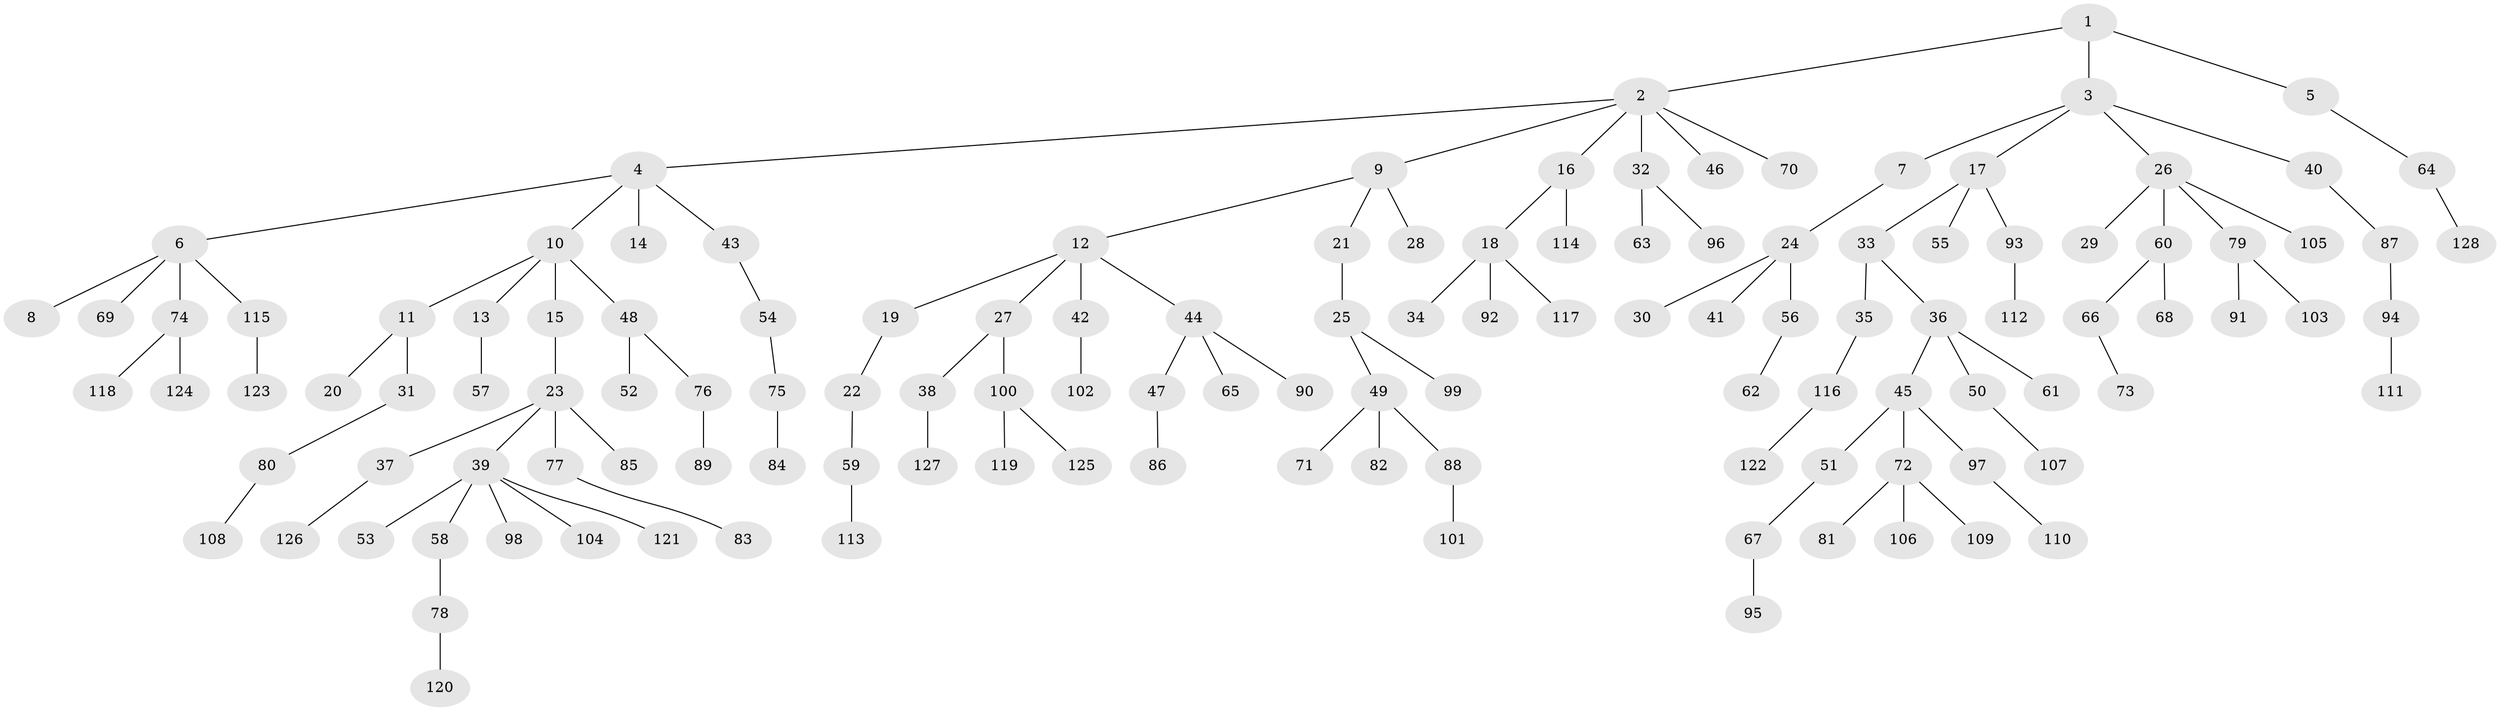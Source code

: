 // Generated by graph-tools (version 1.1) at 2025/02/03/09/25 03:02:30]
// undirected, 128 vertices, 127 edges
graph export_dot {
graph [start="1"]
  node [color=gray90,style=filled];
  1;
  2;
  3;
  4;
  5;
  6;
  7;
  8;
  9;
  10;
  11;
  12;
  13;
  14;
  15;
  16;
  17;
  18;
  19;
  20;
  21;
  22;
  23;
  24;
  25;
  26;
  27;
  28;
  29;
  30;
  31;
  32;
  33;
  34;
  35;
  36;
  37;
  38;
  39;
  40;
  41;
  42;
  43;
  44;
  45;
  46;
  47;
  48;
  49;
  50;
  51;
  52;
  53;
  54;
  55;
  56;
  57;
  58;
  59;
  60;
  61;
  62;
  63;
  64;
  65;
  66;
  67;
  68;
  69;
  70;
  71;
  72;
  73;
  74;
  75;
  76;
  77;
  78;
  79;
  80;
  81;
  82;
  83;
  84;
  85;
  86;
  87;
  88;
  89;
  90;
  91;
  92;
  93;
  94;
  95;
  96;
  97;
  98;
  99;
  100;
  101;
  102;
  103;
  104;
  105;
  106;
  107;
  108;
  109;
  110;
  111;
  112;
  113;
  114;
  115;
  116;
  117;
  118;
  119;
  120;
  121;
  122;
  123;
  124;
  125;
  126;
  127;
  128;
  1 -- 2;
  1 -- 3;
  1 -- 5;
  2 -- 4;
  2 -- 9;
  2 -- 16;
  2 -- 32;
  2 -- 46;
  2 -- 70;
  3 -- 7;
  3 -- 17;
  3 -- 26;
  3 -- 40;
  4 -- 6;
  4 -- 10;
  4 -- 14;
  4 -- 43;
  5 -- 64;
  6 -- 8;
  6 -- 69;
  6 -- 74;
  6 -- 115;
  7 -- 24;
  9 -- 12;
  9 -- 21;
  9 -- 28;
  10 -- 11;
  10 -- 13;
  10 -- 15;
  10 -- 48;
  11 -- 20;
  11 -- 31;
  12 -- 19;
  12 -- 27;
  12 -- 42;
  12 -- 44;
  13 -- 57;
  15 -- 23;
  16 -- 18;
  16 -- 114;
  17 -- 33;
  17 -- 55;
  17 -- 93;
  18 -- 34;
  18 -- 92;
  18 -- 117;
  19 -- 22;
  21 -- 25;
  22 -- 59;
  23 -- 37;
  23 -- 39;
  23 -- 77;
  23 -- 85;
  24 -- 30;
  24 -- 41;
  24 -- 56;
  25 -- 49;
  25 -- 99;
  26 -- 29;
  26 -- 60;
  26 -- 79;
  26 -- 105;
  27 -- 38;
  27 -- 100;
  31 -- 80;
  32 -- 63;
  32 -- 96;
  33 -- 35;
  33 -- 36;
  35 -- 116;
  36 -- 45;
  36 -- 50;
  36 -- 61;
  37 -- 126;
  38 -- 127;
  39 -- 53;
  39 -- 58;
  39 -- 98;
  39 -- 104;
  39 -- 121;
  40 -- 87;
  42 -- 102;
  43 -- 54;
  44 -- 47;
  44 -- 65;
  44 -- 90;
  45 -- 51;
  45 -- 72;
  45 -- 97;
  47 -- 86;
  48 -- 52;
  48 -- 76;
  49 -- 71;
  49 -- 82;
  49 -- 88;
  50 -- 107;
  51 -- 67;
  54 -- 75;
  56 -- 62;
  58 -- 78;
  59 -- 113;
  60 -- 66;
  60 -- 68;
  64 -- 128;
  66 -- 73;
  67 -- 95;
  72 -- 81;
  72 -- 106;
  72 -- 109;
  74 -- 118;
  74 -- 124;
  75 -- 84;
  76 -- 89;
  77 -- 83;
  78 -- 120;
  79 -- 91;
  79 -- 103;
  80 -- 108;
  87 -- 94;
  88 -- 101;
  93 -- 112;
  94 -- 111;
  97 -- 110;
  100 -- 119;
  100 -- 125;
  115 -- 123;
  116 -- 122;
}
